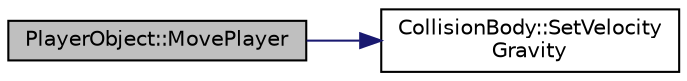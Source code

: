 digraph "PlayerObject::MovePlayer"
{
  edge [fontname="Helvetica",fontsize="10",labelfontname="Helvetica",labelfontsize="10"];
  node [fontname="Helvetica",fontsize="10",shape=record];
  rankdir="LR";
  Node1 [label="PlayerObject::MovePlayer",height=0.2,width=0.4,color="black", fillcolor="grey75", style="filled" fontcolor="black"];
  Node1 -> Node2 [color="midnightblue",fontsize="10",style="solid",fontname="Helvetica"];
  Node2 [label="CollisionBody::SetVelocity\lGravity",height=0.2,width=0.4,color="black", fillcolor="white", style="filled",URL="$class_collision_body.html#ab62d97f8aa617cdc27a9e1a6d036ccb2"];
}
